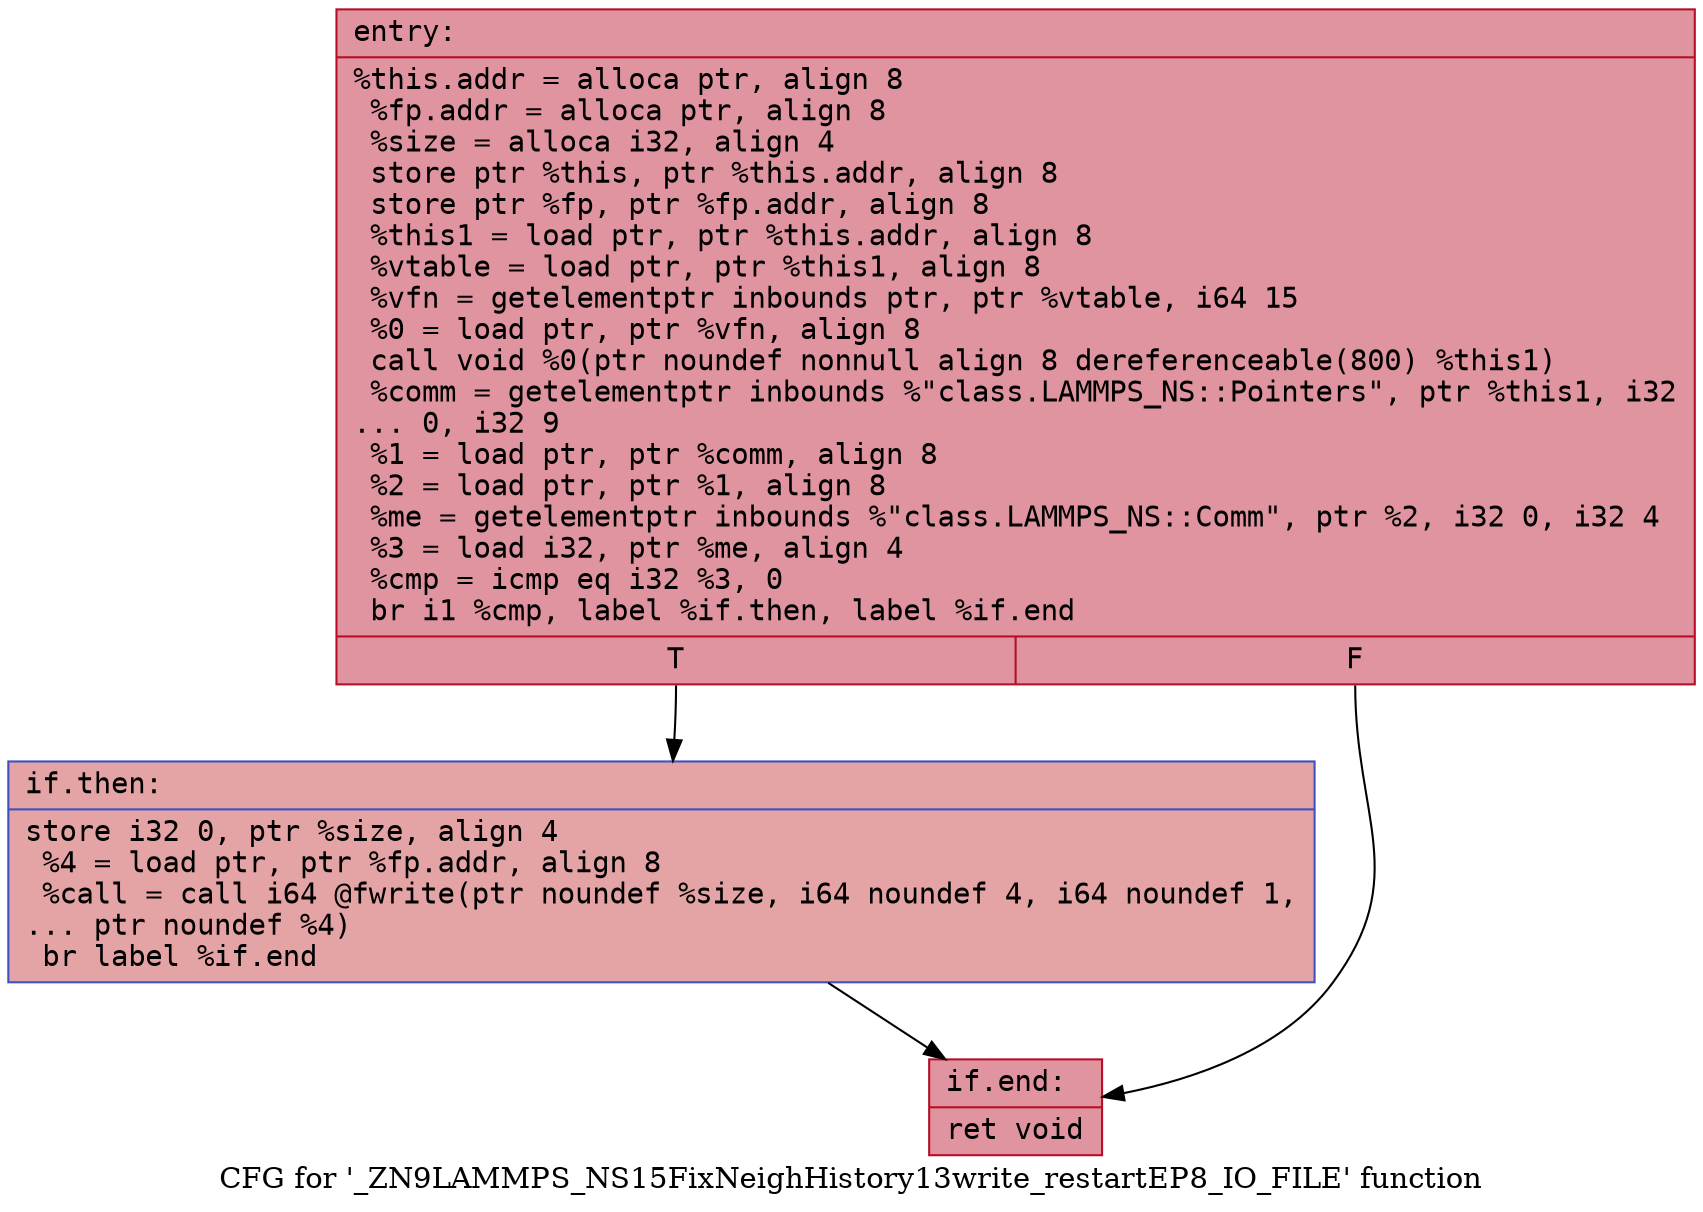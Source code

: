 digraph "CFG for '_ZN9LAMMPS_NS15FixNeighHistory13write_restartEP8_IO_FILE' function" {
	label="CFG for '_ZN9LAMMPS_NS15FixNeighHistory13write_restartEP8_IO_FILE' function";

	Node0x556119bafc20 [shape=record,color="#b70d28ff", style=filled, fillcolor="#b70d2870" fontname="Courier",label="{entry:\l|  %this.addr = alloca ptr, align 8\l  %fp.addr = alloca ptr, align 8\l  %size = alloca i32, align 4\l  store ptr %this, ptr %this.addr, align 8\l  store ptr %fp, ptr %fp.addr, align 8\l  %this1 = load ptr, ptr %this.addr, align 8\l  %vtable = load ptr, ptr %this1, align 8\l  %vfn = getelementptr inbounds ptr, ptr %vtable, i64 15\l  %0 = load ptr, ptr %vfn, align 8\l  call void %0(ptr noundef nonnull align 8 dereferenceable(800) %this1)\l  %comm = getelementptr inbounds %\"class.LAMMPS_NS::Pointers\", ptr %this1, i32\l... 0, i32 9\l  %1 = load ptr, ptr %comm, align 8\l  %2 = load ptr, ptr %1, align 8\l  %me = getelementptr inbounds %\"class.LAMMPS_NS::Comm\", ptr %2, i32 0, i32 4\l  %3 = load i32, ptr %me, align 4\l  %cmp = icmp eq i32 %3, 0\l  br i1 %cmp, label %if.then, label %if.end\l|{<s0>T|<s1>F}}"];
	Node0x556119bafc20:s0 -> Node0x556119bb0bd0[tooltip="entry -> if.then\nProbability 37.50%" ];
	Node0x556119bafc20:s1 -> Node0x556119bafd60[tooltip="entry -> if.end\nProbability 62.50%" ];
	Node0x556119bb0bd0 [shape=record,color="#3d50c3ff", style=filled, fillcolor="#c32e3170" fontname="Courier",label="{if.then:\l|  store i32 0, ptr %size, align 4\l  %4 = load ptr, ptr %fp.addr, align 8\l  %call = call i64 @fwrite(ptr noundef %size, i64 noundef 4, i64 noundef 1,\l... ptr noundef %4)\l  br label %if.end\l}"];
	Node0x556119bb0bd0 -> Node0x556119bafd60[tooltip="if.then -> if.end\nProbability 100.00%" ];
	Node0x556119bafd60 [shape=record,color="#b70d28ff", style=filled, fillcolor="#b70d2870" fontname="Courier",label="{if.end:\l|  ret void\l}"];
}
